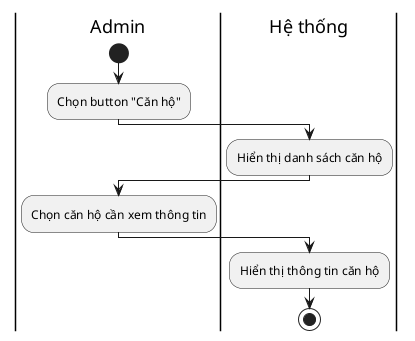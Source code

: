 @startuml
|Admin|
start
:Chọn button "Căn hộ";
|Hệ thống|
:Hiển thị danh sách căn hộ;
|Admin|
:Chọn căn hộ cần xem thông tin;
|Hệ thống|
:Hiển thị thông tin căn hộ;
stop
@enduml